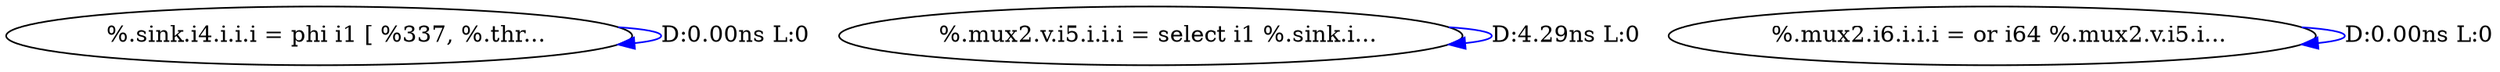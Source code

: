 digraph {
Node0x3d107f0[label="  %.sink.i4.i.i.i = phi i1 [ %337, %.thr..."];
Node0x3d107f0 -> Node0x3d107f0[label="D:0.00ns L:0",color=blue];
Node0x3d108d0[label="  %.mux2.v.i5.i.i.i = select i1 %.sink.i..."];
Node0x3d108d0 -> Node0x3d108d0[label="D:4.29ns L:0",color=blue];
Node0x3d109f0[label="  %.mux2.i6.i.i.i = or i64 %.mux2.v.i5.i..."];
Node0x3d109f0 -> Node0x3d109f0[label="D:0.00ns L:0",color=blue];
}
